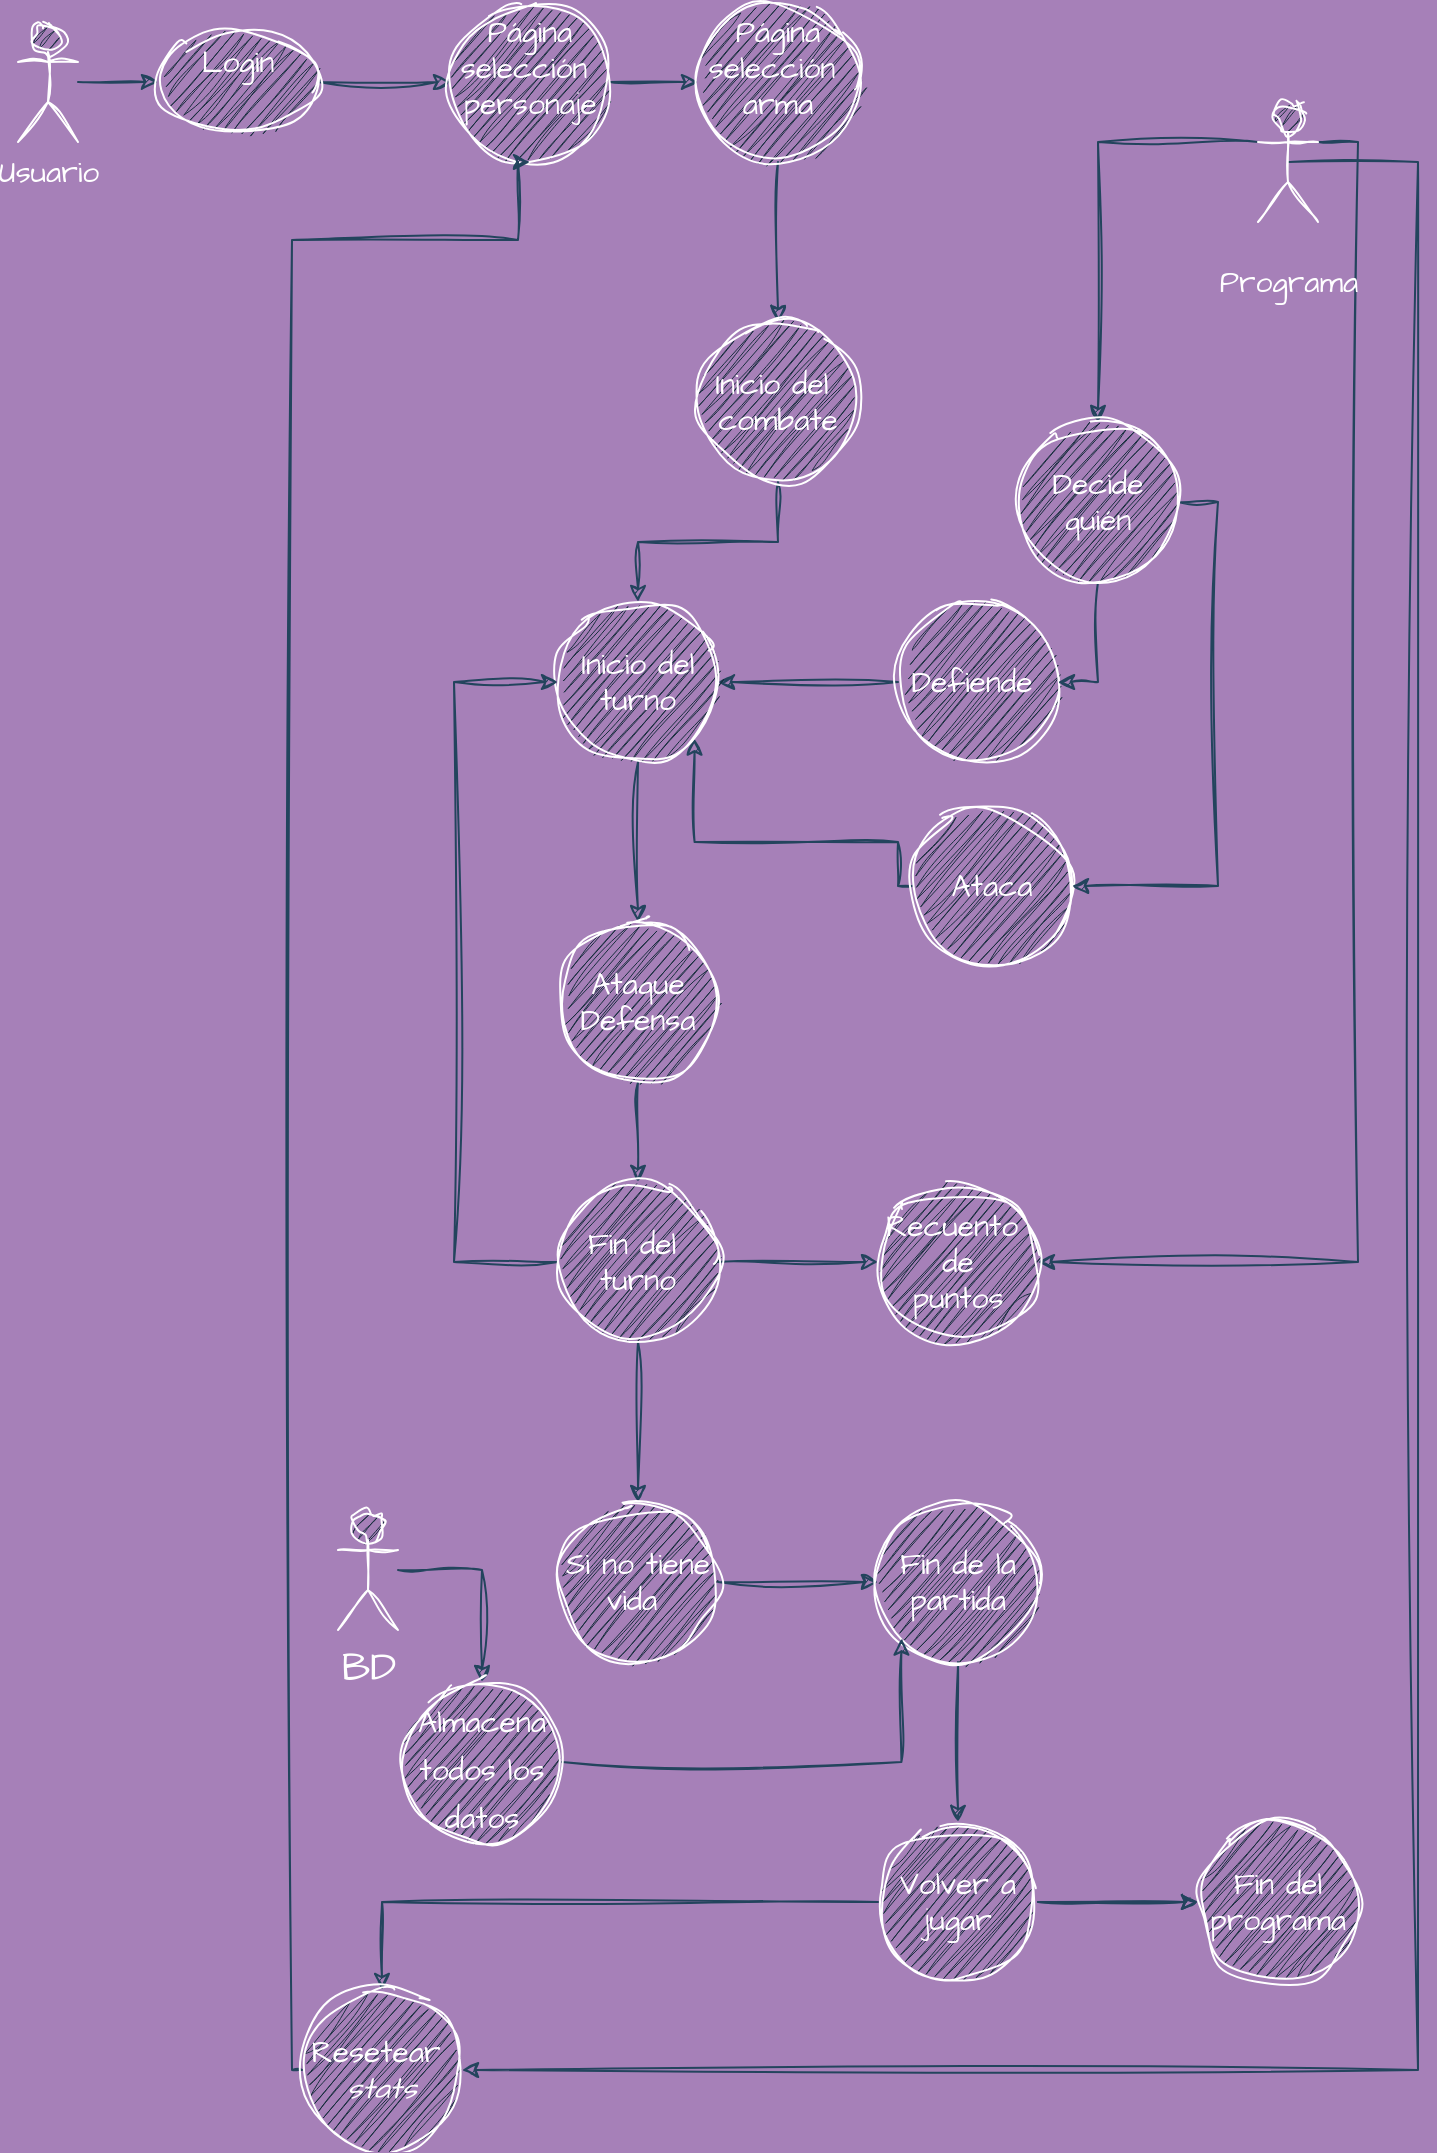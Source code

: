 <mxfile version="21.3.2" type="google">
  <diagram name="Página-1" id="1UOfnBPr12VG3gMKZuoZ">
    <mxGraphModel grid="0" page="1" gridSize="10" guides="1" tooltips="1" connect="1" arrows="1" fold="1" pageScale="1" pageWidth="827" pageHeight="1169" background="#A680B8" math="0" shadow="0">
      <root>
        <mxCell id="0" />
        <mxCell id="1" parent="0" />
        <mxCell id="WGW52GBgFoFPrbHuKdei-5" value="" style="edgeStyle=orthogonalEdgeStyle;rounded=0;sketch=1;hachureGap=4;jiggle=2;curveFitting=1;orthogonalLoop=1;jettySize=auto;html=1;fontFamily=Architects Daughter;fontSource=https%3A%2F%2Ffonts.googleapis.com%2Fcss%3Ffamily%3DArchitects%2BDaughter;fontSize=15;labelBackgroundColor=none;strokeColor=#23445D;fontColor=default;verticalAlign=middle;" edge="1" parent="1" source="WGW52GBgFoFPrbHuKdei-1" target="WGW52GBgFoFPrbHuKdei-4">
          <mxGeometry relative="1" as="geometry" />
        </mxCell>
        <mxCell id="WGW52GBgFoFPrbHuKdei-1" value="Usuario&lt;br style=&quot;font-size: 15px;&quot;&gt;" style="shape=umlActor;verticalLabelPosition=bottom;verticalAlign=top;html=1;labelBackgroundColor=none;rounded=1;sketch=1;curveFitting=1;jiggle=2;fillColor=#182E3E;strokeColor=#FFFFFF;fontColor=#FFFFFF;fontFamily=Architects Daughter;fontSource=https%3A%2F%2Ffonts.googleapis.com%2Fcss%3Ffamily%3DArchitects%2BDaughter;fontSize=15;" vertex="1" parent="1">
          <mxGeometry x="40" y="60" width="30" height="60" as="geometry" />
        </mxCell>
        <mxCell id="WGW52GBgFoFPrbHuKdei-7" value="" style="edgeStyle=orthogonalEdgeStyle;rounded=0;sketch=1;hachureGap=4;jiggle=2;curveFitting=1;orthogonalLoop=1;jettySize=auto;html=1;fontFamily=Architects Daughter;fontSource=https%3A%2F%2Ffonts.googleapis.com%2Fcss%3Ffamily%3DArchitects%2BDaughter;fontSize=15;labelBackgroundColor=none;strokeColor=#23445D;fontColor=default;verticalAlign=middle;" edge="1" parent="1" source="WGW52GBgFoFPrbHuKdei-4" target="WGW52GBgFoFPrbHuKdei-6">
          <mxGeometry relative="1" as="geometry" />
        </mxCell>
        <mxCell id="WGW52GBgFoFPrbHuKdei-4" value="Login" style="ellipse;whiteSpace=wrap;html=1;verticalAlign=top;labelBackgroundColor=none;rounded=1;sketch=1;curveFitting=1;jiggle=2;hachureGap=4;fontFamily=Architects Daughter;fontSource=https%3A%2F%2Ffonts.googleapis.com%2Fcss%3Ffamily%3DArchitects%2BDaughter;fontSize=15;fillColor=#182E3E;strokeColor=#FFFFFF;fontColor=#FFFFFF;" vertex="1" parent="1">
          <mxGeometry x="110" y="65" width="80" height="50" as="geometry" />
        </mxCell>
        <mxCell id="WGW52GBgFoFPrbHuKdei-9" value="" style="edgeStyle=orthogonalEdgeStyle;rounded=0;sketch=1;hachureGap=4;jiggle=2;curveFitting=1;orthogonalLoop=1;jettySize=auto;html=1;fontFamily=Architects Daughter;fontSource=https%3A%2F%2Ffonts.googleapis.com%2Fcss%3Ffamily%3DArchitects%2BDaughter;fontSize=15;labelBackgroundColor=none;strokeColor=#23445D;fontColor=default;verticalAlign=middle;" edge="1" parent="1" source="WGW52GBgFoFPrbHuKdei-6" target="WGW52GBgFoFPrbHuKdei-8">
          <mxGeometry relative="1" as="geometry" />
        </mxCell>
        <mxCell id="WGW52GBgFoFPrbHuKdei-6" value="&lt;div style=&quot;font-size: 15px;&quot;&gt;&lt;span style=&quot;font-size: 15px; background-color: initial;&quot;&gt;Página selección&amp;nbsp;&lt;/span&gt;&lt;/div&gt;&lt;font style=&quot;font-size: 15px;&quot;&gt;&lt;div style=&quot;font-size: 15px;&quot;&gt;&lt;span style=&quot;background-color: initial; font-size: 15px;&quot;&gt;personaje&lt;/span&gt;&lt;/div&gt;&lt;/font&gt;" style="ellipse;whiteSpace=wrap;html=1;fontSize=15;fontFamily=Architects Daughter;verticalAlign=top;labelBackgroundColor=none;rounded=1;sketch=1;curveFitting=1;jiggle=2;hachureGap=4;fontSource=https%3A%2F%2Ffonts.googleapis.com%2Fcss%3Ffamily%3DArchitects%2BDaughter;align=center;fillColor=#182E3E;strokeColor=#FFFFFF;fontColor=#FFFFFF;" vertex="1" parent="1">
          <mxGeometry x="256" y="50" width="80" height="80" as="geometry" />
        </mxCell>
        <mxCell id="WGW52GBgFoFPrbHuKdei-11" value="" style="edgeStyle=orthogonalEdgeStyle;rounded=0;sketch=1;hachureGap=4;jiggle=2;curveFitting=1;orthogonalLoop=1;jettySize=auto;html=1;fontFamily=Architects Daughter;fontSource=https%3A%2F%2Ffonts.googleapis.com%2Fcss%3Ffamily%3DArchitects%2BDaughter;fontSize=15;labelBackgroundColor=none;strokeColor=#23445D;fontColor=default;verticalAlign=middle;" edge="1" parent="1" source="WGW52GBgFoFPrbHuKdei-8" target="WGW52GBgFoFPrbHuKdei-10">
          <mxGeometry relative="1" as="geometry" />
        </mxCell>
        <mxCell id="WGW52GBgFoFPrbHuKdei-8" value="&lt;div style=&quot;font-size: 15px;&quot;&gt;&lt;span style=&quot;font-size: 15px; background-color: initial;&quot;&gt;Página selección&amp;nbsp;&lt;/span&gt;&lt;/div&gt;&lt;font style=&quot;font-size: 15px;&quot;&gt;&lt;div style=&quot;font-size: 15px;&quot;&gt;&lt;span style=&quot;background-color: initial; font-size: 15px;&quot;&gt;arma&lt;/span&gt;&lt;/div&gt;&lt;/font&gt;" style="ellipse;whiteSpace=wrap;html=1;fontSize=15;fontFamily=Architects Daughter;verticalAlign=top;labelBackgroundColor=none;rounded=1;sketch=1;curveFitting=1;jiggle=2;hachureGap=4;fontSource=https%3A%2F%2Ffonts.googleapis.com%2Fcss%3Ffamily%3DArchitects%2BDaughter;align=center;fillColor=#182E3E;strokeColor=#FFFFFF;fontColor=#FFFFFF;" vertex="1" parent="1">
          <mxGeometry x="380" y="50" width="80" height="80" as="geometry" />
        </mxCell>
        <mxCell id="WGW52GBgFoFPrbHuKdei-26" value="" style="edgeStyle=orthogonalEdgeStyle;rounded=0;sketch=1;hachureGap=4;jiggle=2;curveFitting=1;orthogonalLoop=1;jettySize=auto;html=1;fontFamily=Architects Daughter;fontSource=https%3A%2F%2Ffonts.googleapis.com%2Fcss%3Ffamily%3DArchitects%2BDaughter;fontSize=15;labelBackgroundColor=none;strokeColor=#23445D;fontColor=default;verticalAlign=middle;" edge="1" parent="1" source="WGW52GBgFoFPrbHuKdei-10" target="WGW52GBgFoFPrbHuKdei-25">
          <mxGeometry relative="1" as="geometry" />
        </mxCell>
        <mxCell id="WGW52GBgFoFPrbHuKdei-10" value="&lt;div style=&quot;font-size: 15px;&quot;&gt;&lt;span style=&quot;font-size: 15px;&quot;&gt;Inicio&amp;nbsp;&lt;/span&gt;&lt;span style=&quot;font-size: 15px; background-color: initial;&quot;&gt;del&amp;nbsp;&lt;/span&gt;&lt;/div&gt;&lt;div style=&quot;font-size: 15px;&quot;&gt;&lt;span style=&quot;font-size: 15px;&quot;&gt;combate&lt;/span&gt;&lt;/div&gt;" style="ellipse;whiteSpace=wrap;html=1;fontSize=15;fontFamily=Architects Daughter;verticalAlign=middle;labelBackgroundColor=none;rounded=1;sketch=1;curveFitting=1;jiggle=2;hachureGap=4;fontSource=https%3A%2F%2Ffonts.googleapis.com%2Fcss%3Ffamily%3DArchitects%2BDaughter;align=center;fillColor=#182E3E;strokeColor=#FFFFFF;fontColor=#FFFFFF;" vertex="1" parent="1">
          <mxGeometry x="380" y="210" width="80" height="80" as="geometry" />
        </mxCell>
        <mxCell id="WGW52GBgFoFPrbHuKdei-42" style="edgeStyle=orthogonalEdgeStyle;rounded=0;sketch=1;hachureGap=4;jiggle=2;curveFitting=1;orthogonalLoop=1;jettySize=auto;html=1;exitX=0;exitY=0.5;exitDx=0;exitDy=0;entryX=1;entryY=1;entryDx=0;entryDy=0;strokeColor=#23445D;fontFamily=Architects Daughter;fontSource=https%3A%2F%2Ffonts.googleapis.com%2Fcss%3Ffamily%3DArchitects%2BDaughter;fontSize=15;verticalAlign=middle;" edge="1" parent="1" source="WGW52GBgFoFPrbHuKdei-12" target="WGW52GBgFoFPrbHuKdei-25">
          <mxGeometry relative="1" as="geometry">
            <Array as="points">
              <mxPoint x="480" y="492" />
              <mxPoint x="480" y="470" />
              <mxPoint x="378" y="470" />
            </Array>
          </mxGeometry>
        </mxCell>
        <mxCell id="WGW52GBgFoFPrbHuKdei-12" value="&lt;div style=&quot;font-size: 15px;&quot;&gt;&lt;span style=&quot;font-size: 15px;&quot;&gt;Ataca&lt;/span&gt;&lt;/div&gt;" style="ellipse;whiteSpace=wrap;html=1;fontSize=15;fontFamily=Architects Daughter;verticalAlign=middle;labelBackgroundColor=none;rounded=1;sketch=1;curveFitting=1;jiggle=2;hachureGap=4;fontSource=https%3A%2F%2Ffonts.googleapis.com%2Fcss%3Ffamily%3DArchitects%2BDaughter;align=center;fillColor=#182E3E;strokeColor=#FFFFFF;fontColor=#FFFFFF;" vertex="1" parent="1">
          <mxGeometry x="487" y="452" width="80" height="80" as="geometry" />
        </mxCell>
        <mxCell id="WGW52GBgFoFPrbHuKdei-41" style="edgeStyle=orthogonalEdgeStyle;rounded=0;sketch=1;hachureGap=4;jiggle=2;curveFitting=1;orthogonalLoop=1;jettySize=auto;html=1;exitX=0;exitY=0.5;exitDx=0;exitDy=0;strokeColor=#23445D;fontFamily=Architects Daughter;fontSource=https%3A%2F%2Ffonts.googleapis.com%2Fcss%3Ffamily%3DArchitects%2BDaughter;fontSize=15;verticalAlign=middle;" edge="1" parent="1" source="WGW52GBgFoFPrbHuKdei-14" target="WGW52GBgFoFPrbHuKdei-25">
          <mxGeometry relative="1" as="geometry" />
        </mxCell>
        <mxCell id="WGW52GBgFoFPrbHuKdei-14" value="&lt;span style=&quot;font-size: 15px;&quot;&gt;Defiende&amp;nbsp;&lt;/span&gt;" style="ellipse;whiteSpace=wrap;html=1;fontSize=15;fontFamily=Architects Daughter;verticalAlign=middle;labelBackgroundColor=none;rounded=1;sketch=1;curveFitting=1;jiggle=2;hachureGap=4;fontSource=https%3A%2F%2Ffonts.googleapis.com%2Fcss%3Ffamily%3DArchitects%2BDaughter;align=center;fillColor=#182E3E;strokeColor=#FFFFFF;fontColor=#FFFFFF;" vertex="1" parent="1">
          <mxGeometry x="480" y="350" width="80" height="80" as="geometry" />
        </mxCell>
        <mxCell id="WGW52GBgFoFPrbHuKdei-18" value="" style="edgeStyle=orthogonalEdgeStyle;rounded=0;sketch=1;hachureGap=4;jiggle=2;curveFitting=1;orthogonalLoop=1;jettySize=auto;html=1;fontFamily=Architects Daughter;fontSource=https%3A%2F%2Ffonts.googleapis.com%2Fcss%3Ffamily%3DArchitects%2BDaughter;fontSize=15;strokeColor=#23445D;exitX=0;exitY=0.333;exitDx=0;exitDy=0;exitPerimeter=0;labelBackgroundColor=none;fontColor=default;verticalAlign=middle;" edge="1" parent="1" source="WGW52GBgFoFPrbHuKdei-16" target="WGW52GBgFoFPrbHuKdei-17">
          <mxGeometry relative="1" as="geometry" />
        </mxCell>
        <mxCell id="WGW52GBgFoFPrbHuKdei-36" style="edgeStyle=orthogonalEdgeStyle;rounded=0;sketch=1;hachureGap=4;jiggle=2;curveFitting=1;orthogonalLoop=1;jettySize=auto;html=1;exitX=1;exitY=0.333;exitDx=0;exitDy=0;exitPerimeter=0;entryX=1;entryY=0.5;entryDx=0;entryDy=0;fontFamily=Architects Daughter;fontSource=https%3A%2F%2Ffonts.googleapis.com%2Fcss%3Ffamily%3DArchitects%2BDaughter;fontSize=15;strokeColor=#23445D;labelBackgroundColor=none;fontColor=default;verticalAlign=middle;" edge="1" parent="1" source="WGW52GBgFoFPrbHuKdei-16" target="WGW52GBgFoFPrbHuKdei-33">
          <mxGeometry relative="1" as="geometry" />
        </mxCell>
        <mxCell id="WGW52GBgFoFPrbHuKdei-57" style="edgeStyle=orthogonalEdgeStyle;rounded=0;sketch=1;hachureGap=4;jiggle=2;curveFitting=1;orthogonalLoop=1;jettySize=auto;html=1;exitX=0.5;exitY=0.5;exitDx=0;exitDy=0;exitPerimeter=0;entryX=1;entryY=0.5;entryDx=0;entryDy=0;strokeColor=#23445D;fontFamily=Architects Daughter;fontSource=https%3A%2F%2Ffonts.googleapis.com%2Fcss%3Ffamily%3DArchitects%2BDaughter;fontSize=16;" edge="1" parent="1" source="WGW52GBgFoFPrbHuKdei-16" target="WGW52GBgFoFPrbHuKdei-53">
          <mxGeometry relative="1" as="geometry">
            <Array as="points">
              <mxPoint x="740" y="130" />
              <mxPoint x="740" y="1084" />
            </Array>
          </mxGeometry>
        </mxCell>
        <mxCell id="WGW52GBgFoFPrbHuKdei-16" value="Programa" style="shape=umlActor;verticalLabelPosition=bottom;verticalAlign=middle;html=1;outlineConnect=0;sketch=1;hachureGap=4;jiggle=2;curveFitting=1;fontFamily=Architects Daughter;fontSource=https%3A%2F%2Ffonts.googleapis.com%2Fcss%3Ffamily%3DArchitects%2BDaughter;fontSize=15;fillColor=#182E3E;strokeColor=#FFFFFF;labelBackgroundColor=none;fontColor=#FFFFFF;" vertex="1" parent="1">
          <mxGeometry x="660" y="100" width="30" height="60" as="geometry" />
        </mxCell>
        <mxCell id="WGW52GBgFoFPrbHuKdei-21" style="edgeStyle=orthogonalEdgeStyle;rounded=0;sketch=1;hachureGap=4;jiggle=2;curveFitting=1;orthogonalLoop=1;jettySize=auto;html=1;exitX=0.5;exitY=1;exitDx=0;exitDy=0;entryX=1;entryY=0.5;entryDx=0;entryDy=0;fontFamily=Architects Daughter;fontSource=https%3A%2F%2Ffonts.googleapis.com%2Fcss%3Ffamily%3DArchitects%2BDaughter;fontSize=15;labelBackgroundColor=none;strokeColor=#23445D;fontColor=default;verticalAlign=middle;" edge="1" parent="1" source="WGW52GBgFoFPrbHuKdei-17" target="WGW52GBgFoFPrbHuKdei-14">
          <mxGeometry relative="1" as="geometry" />
        </mxCell>
        <mxCell id="WGW52GBgFoFPrbHuKdei-22" style="edgeStyle=orthogonalEdgeStyle;rounded=0;sketch=1;hachureGap=4;jiggle=2;curveFitting=1;orthogonalLoop=1;jettySize=auto;html=1;exitX=1;exitY=0.5;exitDx=0;exitDy=0;entryX=1;entryY=0.5;entryDx=0;entryDy=0;fontFamily=Architects Daughter;fontSource=https%3A%2F%2Ffonts.googleapis.com%2Fcss%3Ffamily%3DArchitects%2BDaughter;fontSize=15;labelBackgroundColor=none;strokeColor=#23445D;fontColor=default;verticalAlign=middle;" edge="1" parent="1" source="WGW52GBgFoFPrbHuKdei-17" target="WGW52GBgFoFPrbHuKdei-12">
          <mxGeometry relative="1" as="geometry" />
        </mxCell>
        <mxCell id="WGW52GBgFoFPrbHuKdei-17" value="Decide quién" style="ellipse;whiteSpace=wrap;html=1;fontSize=15;fontFamily=Architects Daughter;verticalAlign=middle;sketch=1;hachureGap=4;jiggle=2;curveFitting=1;fontSource=https%3A%2F%2Ffonts.googleapis.com%2Fcss%3Ffamily%3DArchitects%2BDaughter;labelBackgroundColor=none;fillColor=#182E3E;strokeColor=#FFFFFF;fontColor=#FFFFFF;" vertex="1" parent="1">
          <mxGeometry x="540" y="260" width="80" height="80" as="geometry" />
        </mxCell>
        <mxCell id="WGW52GBgFoFPrbHuKdei-28" value="" style="edgeStyle=orthogonalEdgeStyle;rounded=0;sketch=1;hachureGap=4;jiggle=2;curveFitting=1;orthogonalLoop=1;jettySize=auto;html=1;fontFamily=Architects Daughter;fontSource=https%3A%2F%2Ffonts.googleapis.com%2Fcss%3Ffamily%3DArchitects%2BDaughter;fontSize=15;labelBackgroundColor=none;strokeColor=#23445D;fontColor=default;verticalAlign=middle;" edge="1" parent="1" source="WGW52GBgFoFPrbHuKdei-25" target="WGW52GBgFoFPrbHuKdei-27">
          <mxGeometry relative="1" as="geometry" />
        </mxCell>
        <mxCell id="WGW52GBgFoFPrbHuKdei-25" value="&lt;div style=&quot;font-size: 15px;&quot;&gt;&lt;span style=&quot;font-size: 15px;&quot;&gt;Inicio del turno&lt;/span&gt;&lt;/div&gt;" style="ellipse;whiteSpace=wrap;html=1;fontSize=15;fontFamily=Architects Daughter;verticalAlign=middle;labelBackgroundColor=none;rounded=1;sketch=1;curveFitting=1;jiggle=2;hachureGap=4;fontSource=https%3A%2F%2Ffonts.googleapis.com%2Fcss%3Ffamily%3DArchitects%2BDaughter;align=center;fillColor=#182E3E;strokeColor=#FFFFFF;fontColor=#FFFFFF;" vertex="1" parent="1">
          <mxGeometry x="310" y="350" width="80" height="80" as="geometry" />
        </mxCell>
        <mxCell id="WGW52GBgFoFPrbHuKdei-32" value="" style="edgeStyle=orthogonalEdgeStyle;rounded=0;sketch=1;hachureGap=4;jiggle=2;curveFitting=1;orthogonalLoop=1;jettySize=auto;html=1;fontFamily=Architects Daughter;fontSource=https%3A%2F%2Ffonts.googleapis.com%2Fcss%3Ffamily%3DArchitects%2BDaughter;fontSize=15;labelBackgroundColor=none;strokeColor=#23445D;fontColor=default;verticalAlign=middle;" edge="1" parent="1" source="WGW52GBgFoFPrbHuKdei-27" target="WGW52GBgFoFPrbHuKdei-31">
          <mxGeometry relative="1" as="geometry" />
        </mxCell>
        <mxCell id="WGW52GBgFoFPrbHuKdei-27" value="&lt;div style=&quot;font-size: 15px;&quot;&gt;&lt;span style=&quot;font-size: 15px;&quot;&gt;Ataque&lt;/span&gt;&lt;/div&gt;&lt;div style=&quot;font-size: 15px;&quot;&gt;&lt;span style=&quot;font-size: 15px;&quot;&gt;Defensa&lt;/span&gt;&lt;/div&gt;" style="ellipse;whiteSpace=wrap;html=1;fontSize=15;fontFamily=Architects Daughter;verticalAlign=middle;labelBackgroundColor=none;rounded=1;sketch=1;curveFitting=1;jiggle=2;hachureGap=4;fontSource=https%3A%2F%2Ffonts.googleapis.com%2Fcss%3Ffamily%3DArchitects%2BDaughter;align=center;fillColor=#182E3E;strokeColor=#FFFFFF;fontColor=#FFFFFF;" vertex="1" parent="1">
          <mxGeometry x="310" y="510" width="80" height="80" as="geometry" />
        </mxCell>
        <mxCell id="WGW52GBgFoFPrbHuKdei-34" value="" style="edgeStyle=orthogonalEdgeStyle;rounded=0;sketch=1;hachureGap=4;jiggle=2;curveFitting=1;orthogonalLoop=1;jettySize=auto;html=1;fontFamily=Architects Daughter;fontSource=https%3A%2F%2Ffonts.googleapis.com%2Fcss%3Ffamily%3DArchitects%2BDaughter;fontSize=15;labelBackgroundColor=none;strokeColor=#23445D;fontColor=default;verticalAlign=middle;" edge="1" parent="1" source="WGW52GBgFoFPrbHuKdei-31" target="WGW52GBgFoFPrbHuKdei-33">
          <mxGeometry relative="1" as="geometry" />
        </mxCell>
        <mxCell id="WGW52GBgFoFPrbHuKdei-39" style="edgeStyle=orthogonalEdgeStyle;rounded=0;sketch=1;hachureGap=4;jiggle=2;curveFitting=1;orthogonalLoop=1;jettySize=auto;html=1;exitX=0;exitY=0.5;exitDx=0;exitDy=0;entryX=0;entryY=0.5;entryDx=0;entryDy=0;strokeColor=#23445D;fontFamily=Architects Daughter;fontSource=https%3A%2F%2Ffonts.googleapis.com%2Fcss%3Ffamily%3DArchitects%2BDaughter;fontSize=15;verticalAlign=middle;" edge="1" parent="1" source="WGW52GBgFoFPrbHuKdei-31" target="WGW52GBgFoFPrbHuKdei-25">
          <mxGeometry relative="1" as="geometry">
            <Array as="points">
              <mxPoint x="258" y="680" />
              <mxPoint x="258" y="390" />
            </Array>
          </mxGeometry>
        </mxCell>
        <mxCell id="WGW52GBgFoFPrbHuKdei-44" value="" style="edgeStyle=orthogonalEdgeStyle;rounded=0;sketch=1;hachureGap=4;jiggle=2;curveFitting=1;orthogonalLoop=1;jettySize=auto;html=1;strokeColor=#23445D;fontFamily=Architects Daughter;fontSource=https%3A%2F%2Ffonts.googleapis.com%2Fcss%3Ffamily%3DArchitects%2BDaughter;fontSize=15;verticalAlign=middle;" edge="1" parent="1" source="WGW52GBgFoFPrbHuKdei-31" target="WGW52GBgFoFPrbHuKdei-43">
          <mxGeometry relative="1" as="geometry" />
        </mxCell>
        <mxCell id="WGW52GBgFoFPrbHuKdei-31" value="&lt;div style=&quot;font-size: 15px;&quot;&gt;&lt;span style=&quot;font-size: 15px;&quot;&gt;Fin del&amp;nbsp;&lt;/span&gt;&lt;/div&gt;&lt;div style=&quot;font-size: 15px;&quot;&gt;&lt;span style=&quot;font-size: 15px;&quot;&gt;turno&lt;/span&gt;&lt;/div&gt;" style="ellipse;whiteSpace=wrap;html=1;fontSize=15;fontFamily=Architects Daughter;verticalAlign=middle;labelBackgroundColor=none;rounded=1;sketch=1;curveFitting=1;jiggle=2;hachureGap=4;fontSource=https%3A%2F%2Ffonts.googleapis.com%2Fcss%3Ffamily%3DArchitects%2BDaughter;align=center;fillColor=#182E3E;strokeColor=#FFFFFF;fontColor=#FFFFFF;" vertex="1" parent="1">
          <mxGeometry x="310" y="640" width="80" height="80" as="geometry" />
        </mxCell>
        <mxCell id="WGW52GBgFoFPrbHuKdei-33" value="&lt;div style=&quot;font-size: 15px;&quot;&gt;&lt;span style=&quot;font-size: 15px;&quot;&gt;Recuento&amp;nbsp;&lt;/span&gt;&lt;/div&gt;&lt;div style=&quot;font-size: 15px;&quot;&gt;&lt;span style=&quot;font-size: 15px;&quot;&gt;de&lt;/span&gt;&lt;/div&gt;&lt;div style=&quot;font-size: 15px;&quot;&gt;&lt;span style=&quot;font-size: 15px;&quot;&gt;puntos&lt;/span&gt;&lt;/div&gt;" style="ellipse;whiteSpace=wrap;html=1;fontSize=15;fontFamily=Architects Daughter;verticalAlign=middle;labelBackgroundColor=none;rounded=1;sketch=1;curveFitting=1;jiggle=2;hachureGap=4;fontSource=https%3A%2F%2Ffonts.googleapis.com%2Fcss%3Ffamily%3DArchitects%2BDaughter;align=center;fillColor=#182E3E;strokeColor=#FFFFFF;fontColor=#FFFFFF;" vertex="1" parent="1">
          <mxGeometry x="470" y="640" width="80" height="80" as="geometry" />
        </mxCell>
        <mxCell id="WGW52GBgFoFPrbHuKdei-46" value="" style="edgeStyle=orthogonalEdgeStyle;rounded=0;sketch=1;hachureGap=4;jiggle=2;curveFitting=1;orthogonalLoop=1;jettySize=auto;html=1;strokeColor=#23445D;fontFamily=Architects Daughter;fontSource=https%3A%2F%2Ffonts.googleapis.com%2Fcss%3Ffamily%3DArchitects%2BDaughter;fontSize=15;verticalAlign=middle;" edge="1" parent="1" source="WGW52GBgFoFPrbHuKdei-43" target="WGW52GBgFoFPrbHuKdei-45">
          <mxGeometry relative="1" as="geometry" />
        </mxCell>
        <mxCell id="WGW52GBgFoFPrbHuKdei-43" value="&lt;div style=&quot;font-size: 15px;&quot;&gt;&lt;span style=&quot;font-size: 15px;&quot;&gt;Si no tiene vida&amp;nbsp;&lt;/span&gt;&lt;/div&gt;" style="ellipse;whiteSpace=wrap;html=1;fontSize=15;fontFamily=Architects Daughter;verticalAlign=middle;labelBackgroundColor=none;rounded=1;sketch=1;curveFitting=1;jiggle=2;hachureGap=4;fontSource=https%3A%2F%2Ffonts.googleapis.com%2Fcss%3Ffamily%3DArchitects%2BDaughter;align=center;fillColor=#182E3E;strokeColor=#FFFFFF;fontColor=#FFFFFF;" vertex="1" parent="1">
          <mxGeometry x="310" y="800" width="80" height="80" as="geometry" />
        </mxCell>
        <mxCell id="WGW52GBgFoFPrbHuKdei-48" value="" style="edgeStyle=orthogonalEdgeStyle;rounded=0;sketch=1;hachureGap=4;jiggle=2;curveFitting=1;orthogonalLoop=1;jettySize=auto;html=1;strokeColor=#23445D;fontFamily=Architects Daughter;fontSource=https%3A%2F%2Ffonts.googleapis.com%2Fcss%3Ffamily%3DArchitects%2BDaughter;fontSize=16;" edge="1" parent="1" source="WGW52GBgFoFPrbHuKdei-45" target="WGW52GBgFoFPrbHuKdei-47">
          <mxGeometry relative="1" as="geometry" />
        </mxCell>
        <mxCell id="WGW52GBgFoFPrbHuKdei-45" value="&lt;div style=&quot;font-size: 15px;&quot;&gt;&lt;font style=&quot;font-size: 15px;&quot;&gt;Fin de la partida&lt;/font&gt;&lt;/div&gt;" style="ellipse;whiteSpace=wrap;html=1;fontSize=15;fontFamily=Architects Daughter;verticalAlign=middle;labelBackgroundColor=none;rounded=1;sketch=1;curveFitting=1;jiggle=2;hachureGap=4;fontSource=https%3A%2F%2Ffonts.googleapis.com%2Fcss%3Ffamily%3DArchitects%2BDaughter;align=center;fillColor=#182E3E;strokeColor=#FFFFFF;fontColor=#FFFFFF;" vertex="1" parent="1">
          <mxGeometry x="470" y="800" width="80" height="80" as="geometry" />
        </mxCell>
        <mxCell id="WGW52GBgFoFPrbHuKdei-51" value="" style="edgeStyle=orthogonalEdgeStyle;rounded=0;sketch=1;hachureGap=4;jiggle=2;curveFitting=1;orthogonalLoop=1;jettySize=auto;html=1;strokeColor=#23445D;fontFamily=Architects Daughter;fontSource=https%3A%2F%2Ffonts.googleapis.com%2Fcss%3Ffamily%3DArchitects%2BDaughter;fontSize=16;" edge="1" parent="1" source="WGW52GBgFoFPrbHuKdei-47" target="WGW52GBgFoFPrbHuKdei-50">
          <mxGeometry relative="1" as="geometry" />
        </mxCell>
        <mxCell id="WGW52GBgFoFPrbHuKdei-52" value="" style="edgeStyle=orthogonalEdgeStyle;rounded=0;sketch=1;hachureGap=4;jiggle=2;curveFitting=1;orthogonalLoop=1;jettySize=auto;html=1;strokeColor=#23445D;fontFamily=Architects Daughter;fontSource=https%3A%2F%2Ffonts.googleapis.com%2Fcss%3Ffamily%3DArchitects%2BDaughter;fontSize=16;" edge="1" parent="1" source="WGW52GBgFoFPrbHuKdei-47" target="WGW52GBgFoFPrbHuKdei-50">
          <mxGeometry relative="1" as="geometry" />
        </mxCell>
        <mxCell id="WGW52GBgFoFPrbHuKdei-54" value="" style="edgeStyle=orthogonalEdgeStyle;rounded=0;sketch=1;hachureGap=4;jiggle=2;curveFitting=1;orthogonalLoop=1;jettySize=auto;html=1;strokeColor=#23445D;fontFamily=Architects Daughter;fontSource=https%3A%2F%2Ffonts.googleapis.com%2Fcss%3Ffamily%3DArchitects%2BDaughter;fontSize=16;" edge="1" parent="1" source="WGW52GBgFoFPrbHuKdei-47" target="WGW52GBgFoFPrbHuKdei-53">
          <mxGeometry relative="1" as="geometry" />
        </mxCell>
        <mxCell id="WGW52GBgFoFPrbHuKdei-47" value="&lt;div style=&quot;font-size: 15px;&quot;&gt;Volver a jugar&lt;/div&gt;" style="ellipse;whiteSpace=wrap;html=1;fontSize=15;fontFamily=Architects Daughter;verticalAlign=middle;labelBackgroundColor=none;rounded=1;sketch=1;curveFitting=1;jiggle=2;hachureGap=4;fontSource=https%3A%2F%2Ffonts.googleapis.com%2Fcss%3Ffamily%3DArchitects%2BDaughter;align=center;fillColor=#182E3E;strokeColor=#FFFFFF;fontColor=#FFFFFF;" vertex="1" parent="1">
          <mxGeometry x="470" y="960" width="80" height="80" as="geometry" />
        </mxCell>
        <mxCell id="WGW52GBgFoFPrbHuKdei-50" value="&lt;div style=&quot;font-size: 15px;&quot;&gt;Fin del programa&lt;/div&gt;" style="ellipse;whiteSpace=wrap;html=1;fontSize=15;fontFamily=Architects Daughter;verticalAlign=middle;labelBackgroundColor=none;rounded=1;sketch=1;curveFitting=1;jiggle=2;hachureGap=4;fontSource=https%3A%2F%2Ffonts.googleapis.com%2Fcss%3Ffamily%3DArchitects%2BDaughter;align=center;fillColor=#182E3E;strokeColor=#FFFFFF;fontColor=#FFFFFF;" vertex="1" parent="1">
          <mxGeometry x="630" y="960" width="80" height="80" as="geometry" />
        </mxCell>
        <mxCell id="WGW52GBgFoFPrbHuKdei-58" style="edgeStyle=orthogonalEdgeStyle;rounded=0;sketch=1;hachureGap=4;jiggle=2;curveFitting=1;orthogonalLoop=1;jettySize=auto;html=1;exitX=0;exitY=0.5;exitDx=0;exitDy=0;entryX=0.5;entryY=1;entryDx=0;entryDy=0;strokeColor=#23445D;fontFamily=Architects Daughter;fontSource=https%3A%2F%2Ffonts.googleapis.com%2Fcss%3Ffamily%3DArchitects%2BDaughter;fontSize=16;" edge="1" parent="1" source="WGW52GBgFoFPrbHuKdei-53" target="WGW52GBgFoFPrbHuKdei-6">
          <mxGeometry relative="1" as="geometry">
            <Array as="points">
              <mxPoint x="177" y="1084" />
              <mxPoint x="177" y="169" />
              <mxPoint x="290" y="169" />
            </Array>
          </mxGeometry>
        </mxCell>
        <mxCell id="WGW52GBgFoFPrbHuKdei-53" value="&lt;div style=&quot;font-size: 15px;&quot;&gt;Resetear&amp;nbsp;&lt;/div&gt;&lt;div style=&quot;font-size: 15px;&quot;&gt;&lt;i&gt;stats&lt;/i&gt;&lt;/div&gt;" style="ellipse;whiteSpace=wrap;html=1;fontSize=15;fontFamily=Architects Daughter;verticalAlign=middle;labelBackgroundColor=none;rounded=1;sketch=1;curveFitting=1;jiggle=2;hachureGap=4;fontSource=https%3A%2F%2Ffonts.googleapis.com%2Fcss%3Ffamily%3DArchitects%2BDaughter;align=center;fillColor=#182E3E;strokeColor=#FFFFFF;fontColor=#FFFFFF;" vertex="1" parent="1">
          <mxGeometry x="182" y="1044" width="80" height="80" as="geometry" />
        </mxCell>
        <mxCell id="WGW52GBgFoFPrbHuKdei-61" value="" style="edgeStyle=orthogonalEdgeStyle;rounded=0;sketch=1;hachureGap=4;jiggle=2;curveFitting=1;orthogonalLoop=1;jettySize=auto;html=1;strokeColor=#23445D;fontFamily=Architects Daughter;fontSource=https%3A%2F%2Ffonts.googleapis.com%2Fcss%3Ffamily%3DArchitects%2BDaughter;fontSize=16;" edge="1" parent="1" source="WGW52GBgFoFPrbHuKdei-59" target="WGW52GBgFoFPrbHuKdei-60">
          <mxGeometry relative="1" as="geometry" />
        </mxCell>
        <mxCell id="WGW52GBgFoFPrbHuKdei-59" value="BD" style="shape=umlActor;verticalLabelPosition=bottom;verticalAlign=top;html=1;outlineConnect=0;sketch=1;hachureGap=4;jiggle=2;curveFitting=1;strokeColor=#FFFFFF;fontFamily=Architects Daughter;fontSource=https%3A%2F%2Ffonts.googleapis.com%2Fcss%3Ffamily%3DArchitects%2BDaughter;fontSize=20;fontColor=#FFFFFF;fillColor=#182E3E;" vertex="1" parent="1">
          <mxGeometry x="200" y="804" width="30" height="60" as="geometry" />
        </mxCell>
        <mxCell id="WGW52GBgFoFPrbHuKdei-62" style="edgeStyle=orthogonalEdgeStyle;rounded=0;sketch=1;hachureGap=4;jiggle=2;curveFitting=1;orthogonalLoop=1;jettySize=auto;html=1;exitX=1;exitY=0.5;exitDx=0;exitDy=0;entryX=0;entryY=1;entryDx=0;entryDy=0;strokeColor=#23445D;fontFamily=Architects Daughter;fontSource=https%3A%2F%2Ffonts.googleapis.com%2Fcss%3Ffamily%3DArchitects%2BDaughter;fontSize=16;" edge="1" parent="1" source="WGW52GBgFoFPrbHuKdei-60" target="WGW52GBgFoFPrbHuKdei-45">
          <mxGeometry relative="1" as="geometry" />
        </mxCell>
        <mxCell id="WGW52GBgFoFPrbHuKdei-60" value="&lt;font style=&quot;font-size: 15px;&quot;&gt;Almacena todos los datos&lt;/font&gt;" style="ellipse;whiteSpace=wrap;html=1;fontSize=20;fontFamily=Architects Daughter;verticalAlign=top;fillColor=#182E3E;strokeColor=#FFFFFF;fontColor=#FFFFFF;sketch=1;hachureGap=4;jiggle=2;curveFitting=1;fontSource=https%3A%2F%2Ffonts.googleapis.com%2Fcss%3Ffamily%3DArchitects%2BDaughter;" vertex="1" parent="1">
          <mxGeometry x="232" y="890" width="80" height="80" as="geometry" />
        </mxCell>
      </root>
    </mxGraphModel>
  </diagram>
</mxfile>
